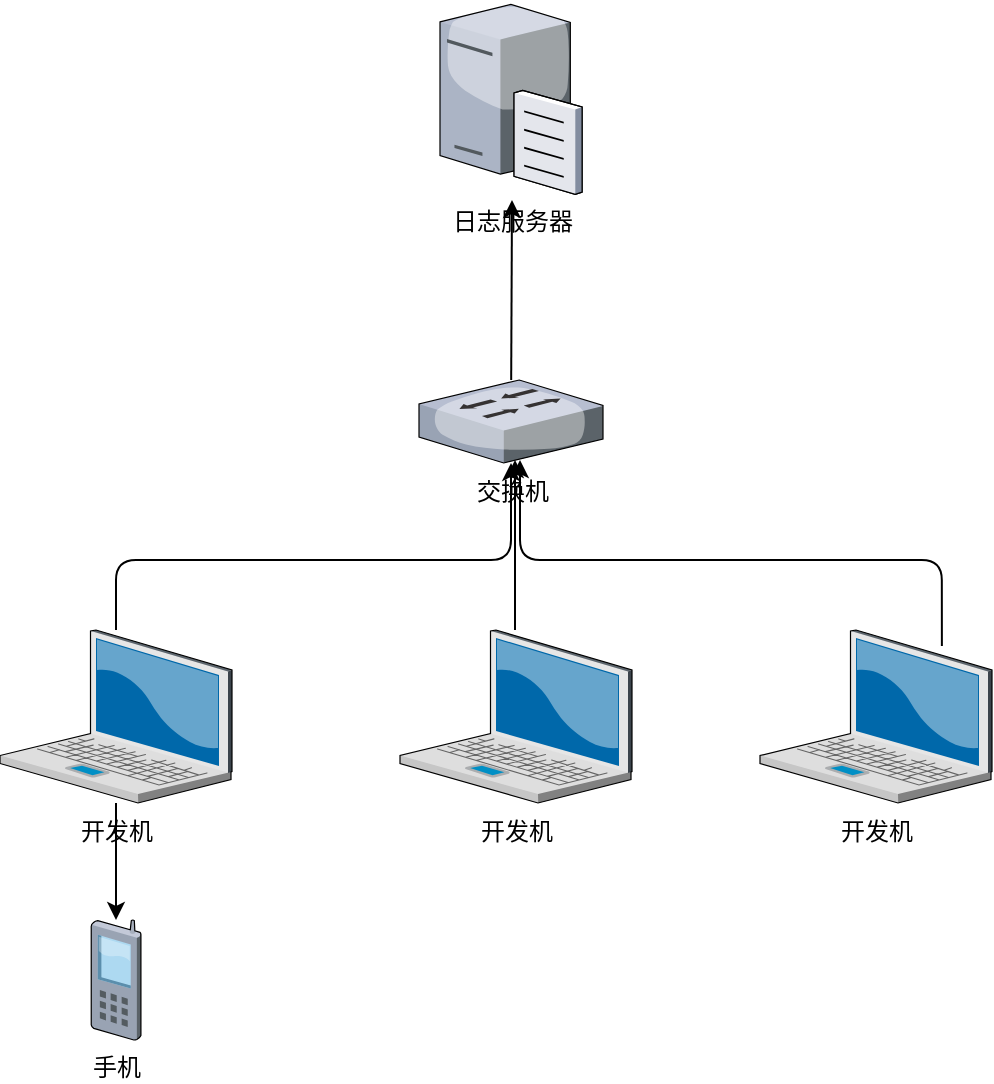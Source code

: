 <mxfile version="14.2.7" type="github">
  <diagram name="Page-1" id="822b0af5-4adb-64df-f703-e8dfc1f81529">
    <mxGraphModel dx="322" dy="794" grid="1" gridSize="10" guides="1" tooltips="1" connect="1" arrows="1" fold="1" page="1" pageScale="1" pageWidth="1100" pageHeight="850" background="#ffffff" math="0" shadow="0">
      <root>
        <mxCell id="0" />
        <mxCell id="1" parent="0" />
        <mxCell id="7d933b09d9755ecc-5" value="日志服务器" style="verticalLabelPosition=bottom;aspect=fixed;html=1;verticalAlign=top;strokeColor=none;shape=mxgraph.citrix.file_server;rounded=0;shadow=0;comic=0;fontFamily=Verdana;" parent="1" vertex="1">
          <mxGeometry x="1460" y="110" width="71" height="97" as="geometry" />
        </mxCell>
        <mxCell id="qxqGiYVcBU2rSHE7fj82-1" value="开发机" style="verticalLabelPosition=bottom;aspect=fixed;html=1;verticalAlign=top;strokeColor=none;align=center;outlineConnect=0;shape=mxgraph.citrix.laptop_2;" vertex="1" parent="1">
          <mxGeometry x="1240" y="425" width="116" height="86.5" as="geometry" />
        </mxCell>
        <mxCell id="qxqGiYVcBU2rSHE7fj82-2" value="手机" style="verticalLabelPosition=bottom;aspect=fixed;html=1;verticalAlign=top;strokeColor=none;align=center;outlineConnect=0;shape=mxgraph.citrix.cell_phone;" vertex="1" parent="1">
          <mxGeometry x="1285.5" y="570" width="25" height="60" as="geometry" />
        </mxCell>
        <mxCell id="qxqGiYVcBU2rSHE7fj82-3" value="交换机" style="verticalLabelPosition=bottom;aspect=fixed;html=1;verticalAlign=top;strokeColor=none;align=center;outlineConnect=0;shape=mxgraph.citrix.switch;" vertex="1" parent="1">
          <mxGeometry x="1449.5" y="300" width="92" height="41.5" as="geometry" />
        </mxCell>
        <mxCell id="qxqGiYVcBU2rSHE7fj82-5" value="" style="edgeStyle=elbowEdgeStyle;elbow=vertical;endArrow=classic;html=1;" edge="1" parent="1" source="qxqGiYVcBU2rSHE7fj82-1" target="qxqGiYVcBU2rSHE7fj82-3">
          <mxGeometry width="50" height="50" relative="1" as="geometry">
            <mxPoint x="1330" y="440" as="sourcePoint" />
            <mxPoint x="1380" y="390" as="targetPoint" />
            <Array as="points">
              <mxPoint x="1400" y="390" />
            </Array>
          </mxGeometry>
        </mxCell>
        <mxCell id="qxqGiYVcBU2rSHE7fj82-10" value="" style="endArrow=classic;html=1;" edge="1" parent="1" source="qxqGiYVcBU2rSHE7fj82-3">
          <mxGeometry width="50" height="50" relative="1" as="geometry">
            <mxPoint x="1190" y="460" as="sourcePoint" />
            <mxPoint x="1496" y="210" as="targetPoint" />
          </mxGeometry>
        </mxCell>
        <mxCell id="qxqGiYVcBU2rSHE7fj82-13" value="" style="endArrow=classic;html=1;" edge="1" parent="1" source="qxqGiYVcBU2rSHE7fj82-1" target="qxqGiYVcBU2rSHE7fj82-2">
          <mxGeometry width="50" height="50" relative="1" as="geometry">
            <mxPoint x="1180" y="240" as="sourcePoint" />
            <mxPoint x="1130" y="290" as="targetPoint" />
          </mxGeometry>
        </mxCell>
        <mxCell id="qxqGiYVcBU2rSHE7fj82-14" value="开发机" style="verticalLabelPosition=bottom;aspect=fixed;html=1;verticalAlign=top;strokeColor=none;align=center;outlineConnect=0;shape=mxgraph.citrix.laptop_2;" vertex="1" parent="1">
          <mxGeometry x="1440" y="425" width="116" height="86.5" as="geometry" />
        </mxCell>
        <mxCell id="qxqGiYVcBU2rSHE7fj82-15" value="开发机" style="verticalLabelPosition=bottom;aspect=fixed;html=1;verticalAlign=top;strokeColor=none;align=center;outlineConnect=0;shape=mxgraph.citrix.laptop_2;" vertex="1" parent="1">
          <mxGeometry x="1620" y="425" width="116" height="86.5" as="geometry" />
        </mxCell>
        <mxCell id="qxqGiYVcBU2rSHE7fj82-18" value="" style="edgeStyle=segmentEdgeStyle;endArrow=classic;html=1;" edge="1" parent="1">
          <mxGeometry width="50" height="50" relative="1" as="geometry">
            <mxPoint x="1497.5" y="425" as="sourcePoint" />
            <mxPoint x="1497.5" y="340" as="targetPoint" />
            <Array as="points">
              <mxPoint x="1497.5" y="400" />
              <mxPoint x="1497.5" y="400" />
            </Array>
          </mxGeometry>
        </mxCell>
        <mxCell id="qxqGiYVcBU2rSHE7fj82-19" value="" style="edgeStyle=segmentEdgeStyle;endArrow=classic;html=1;exitX=0.784;exitY=0.092;exitDx=0;exitDy=0;exitPerimeter=0;" edge="1" parent="1" source="qxqGiYVcBU2rSHE7fj82-15">
          <mxGeometry width="50" height="50" relative="1" as="geometry">
            <mxPoint x="1710" y="420" as="sourcePoint" />
            <mxPoint x="1500" y="340" as="targetPoint" />
            <Array as="points">
              <mxPoint x="1711" y="390" />
              <mxPoint x="1500" y="390" />
            </Array>
          </mxGeometry>
        </mxCell>
      </root>
    </mxGraphModel>
  </diagram>
</mxfile>
